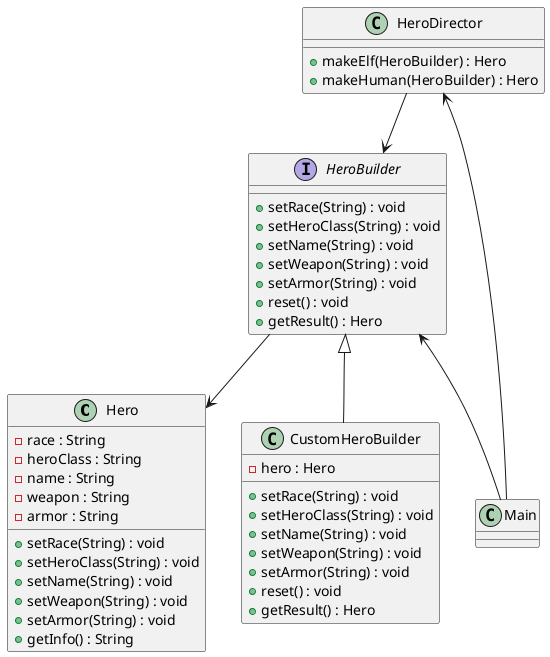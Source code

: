 @startuml

class Hero{
  - race : String
  - heroClass : String
  - name : String
  - weapon : String
  - armor : String
  + setRace(String) : void
  + setHeroClass(String) : void
  + setName(String) : void
  + setWeapon(String) : void
  + setArmor(String) : void
  + getInfo() : String
}

interface HeroBuilder{
  + setRace(String) : void
  + setHeroClass(String) : void
  + setName(String) : void
  + setWeapon(String) : void
  + setArmor(String) : void
  + reset() : void
  + getResult() : Hero
}

class CustomHeroBuilder{
  - hero : Hero
  + setRace(String) : void
  + setHeroClass(String) : void
  + setName(String) : void
  + setWeapon(String) : void
  + setArmor(String) : void
  + reset() : void
  + getResult() : Hero
}

class HeroDirector{
  + makeElf(HeroBuilder) : Hero
  + makeHuman(HeroBuilder) : Hero
}

class Main{
}


HeroDirector --> HeroBuilder
HeroBuilder --> Hero
HeroBuilder <|-- CustomHeroBuilder
HeroDirector <-- Main
HeroBuilder <-- Main

@enduml